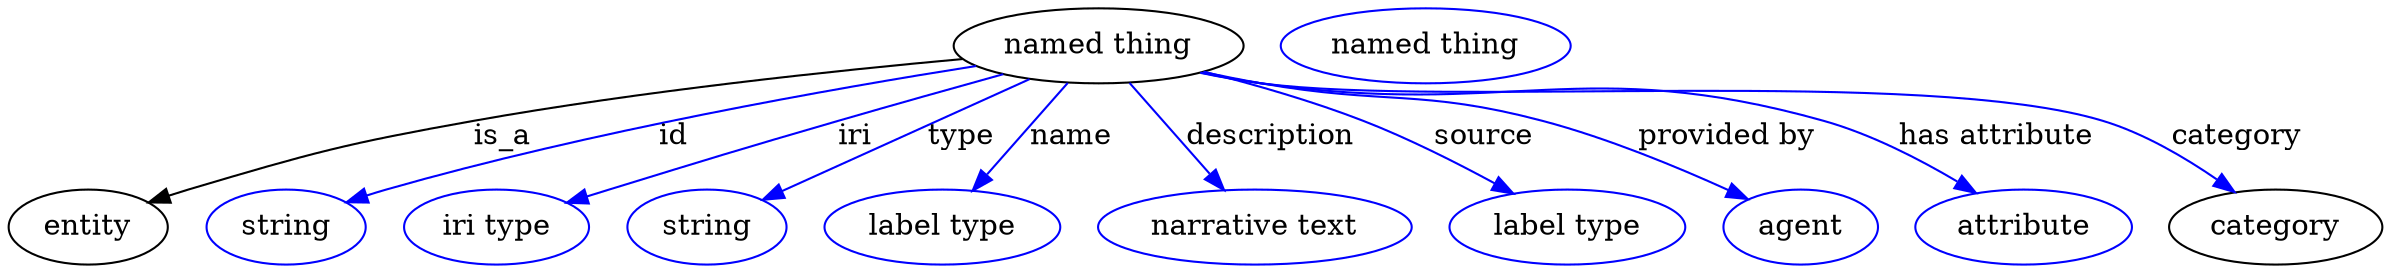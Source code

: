 digraph {
	graph [bb="0,0,936.49,123"];
	node [label="\N"];
	"named thing"	[height=0.5,
		label="named thing",
		pos="433.55,105",
		width=1.5346];
	entity	[height=0.5,
		pos="30.547,18",
		width=0.84854];
	"named thing" -> entity	[label=is_a,
		lp="196.55,61.5",
		pos="e,53.853,29.764 381.41,98.744 330.98,93.166 252.55,83.188 185.55,69 133.11,57.895 120.01,54.083 69.547,36 67.457,35.251 65.32,34.443 \
63.176,33.601"];
	id	[color=blue,
		height=0.5,
		label=string,
		pos="109.55,18",
		width=0.84854];
	"named thing" -> id	[color=blue,
		label=id,
		lp="263.05,61.5",
		pos="e,133.02,29.639 386.28,95.541 329.28,84.689 230.97,63.887 149.55,36 147.17,35.187 144.74,34.298 142.31,33.368",
		style=solid];
	iri	[color=blue,
		height=0.5,
		label="iri type",
		pos="194.55,18",
		width=1.011];
	"named thing" -> iri	[color=blue,
		label=iri,
		lp="337.05,61.5",
		pos="e,222.61,29.668 396.3,91.546 376.7,84.941 352.29,76.635 330.55,69 289.96,54.745 279.89,50.936 239.55,36 237.15,35.112 234.68,34.193 \
232.19,33.264",
		style=solid];
	type	[color=blue,
		height=0.5,
		label=string,
		pos="279.55,18",
		width=0.84854];
	"named thing" -> type	[color=blue,
		label=type,
		lp="378.55,61.5",
		pos="e,301.1,30.897 406.72,89.194 379.78,74.323 338.32,51.438 310.12,35.873",
		style=solid];
	name	[color=blue,
		height=0.5,
		label="label type",
		pos="373.55,18",
		width=1.2638];
	"named thing" -> name	[color=blue,
		label=name,
		lp="423.05,61.5",
		pos="e,385.17,35.469 421.69,87.207 412.93,74.786 400.85,57.673 390.98,43.697",
		style=solid];
	description	[color=blue,
		height=0.5,
		label="narrative text",
		pos="494.55,18",
		width=1.6068];
	"named thing" -> description	[color=blue,
		label=description,
		lp="499.05,61.5",
		pos="e,482.52,35.758 445.6,87.207 454.46,74.866 466.64,57.894 476.63,43.967",
		style=solid];
	source	[color=blue,
		height=0.5,
		label="label type",
		pos="615.55,18",
		width=1.2638];
	"named thing" -> source	[color=blue,
		label=source,
		lp="579.55,61.5",
		pos="e,593.98,33.888 473.25,92.237 491.92,86.171 514.26,78.129 533.55,69 551.44,60.532 570.37,49.166 585.53,39.412",
		style=solid];
	"provided by"	[color=blue,
		height=0.5,
		label=agent,
		pos="708.55,18",
		width=0.83048];
	"named thing" -> "provided by"	[color=blue,
		label="provided by",
		lp="671.55,61.5",
		pos="e,687.5,30.889 474.04,92.666 481.82,90.655 489.91,88.672 497.55,87 543.37,76.969 556.79,83.053 601.55,69 628.52,60.53 657.48,46.679 \
678.46,35.701",
		style=solid];
	"has attribute"	[color=blue,
		height=0.5,
		label=attribute,
		pos="796.55,18",
		width=1.1193];
	"named thing" -> "has attribute"	[color=blue,
		label="has attribute",
		lp="776.05,61.5",
		pos="e,776.38,33.836 473.25,92.304 481.24,90.277 489.62,88.38 497.55,87 590.27,70.857 618.66,96.895 708.55,69 729.65,62.453 751.24,50.278 \
767.76,39.581",
		style=solid];
	category	[height=0.5,
		pos="895.55,18",
		width=1.1374];
	"named thing" -> category	[color=blue,
		label=category,
		lp="868.05,61.5",
		pos="e,876.66,34.266 472.88,92.213 480.97,90.167 489.49,88.286 497.55,87 567,75.915 746.4,89.936 813.55,69 833.24,62.86 853.05,50.977 \
868.27,40.335",
		style=solid];
	"named thing_category"	[color=blue,
		height=0.5,
		label="named thing",
		pos="561.55,105",
		width=1.5346];
}

